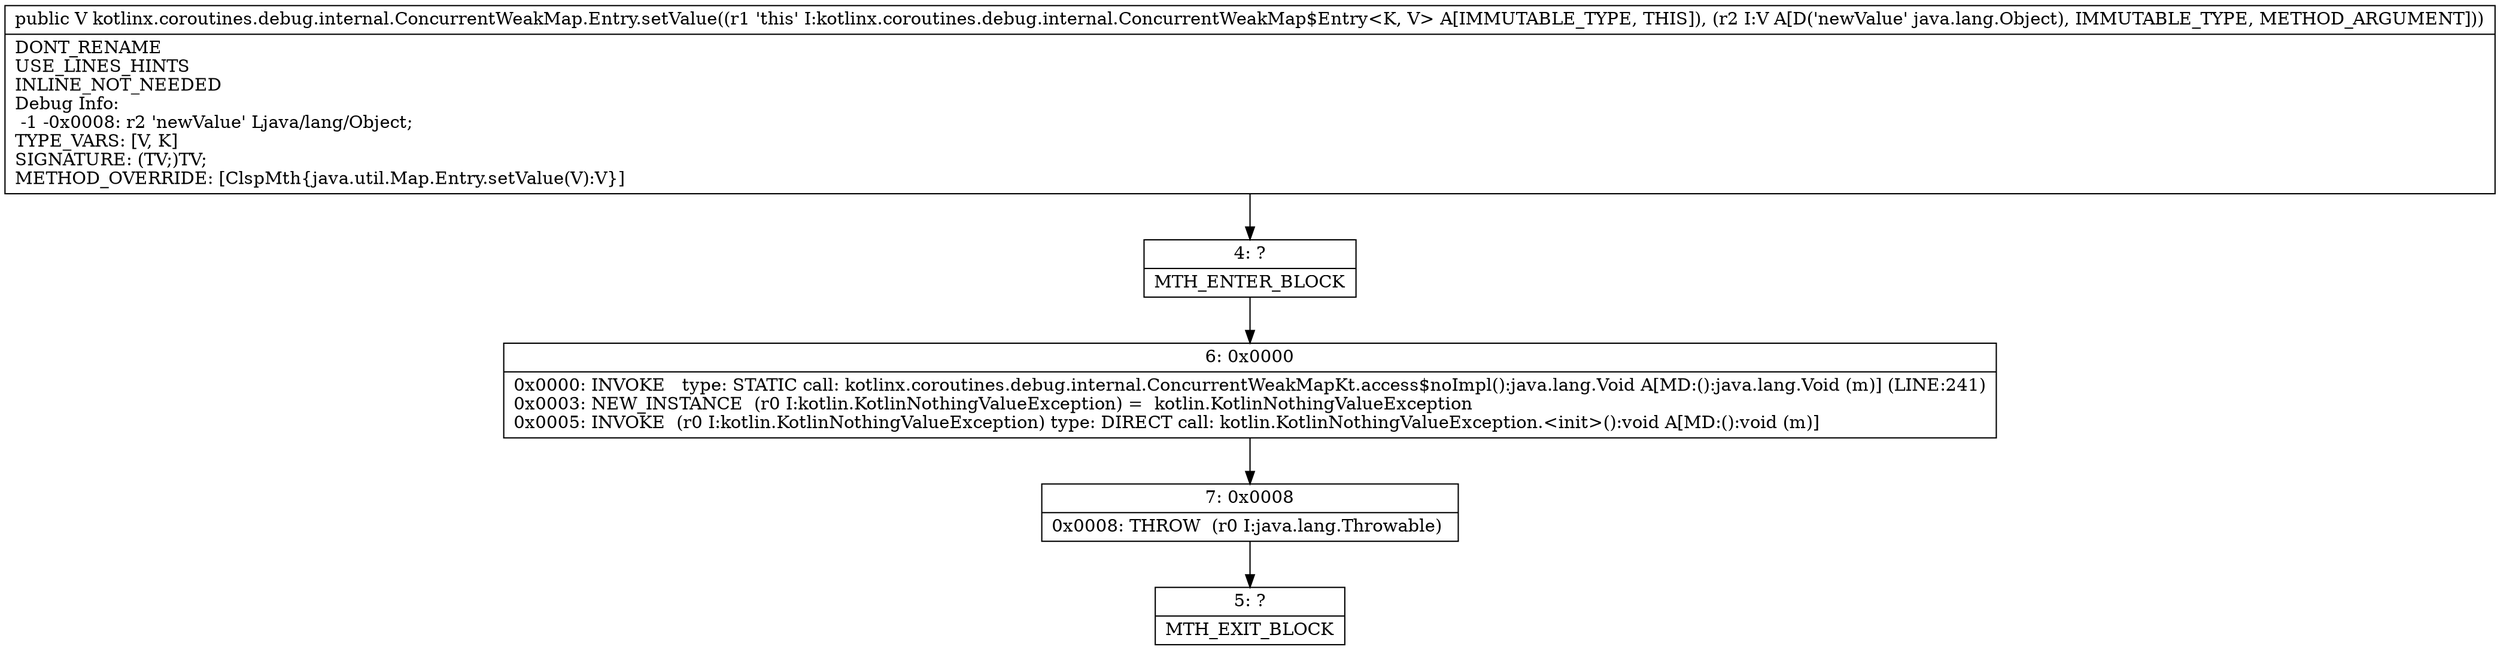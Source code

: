 digraph "CFG forkotlinx.coroutines.debug.internal.ConcurrentWeakMap.Entry.setValue(Ljava\/lang\/Object;)Ljava\/lang\/Object;" {
Node_4 [shape=record,label="{4\:\ ?|MTH_ENTER_BLOCK\l}"];
Node_6 [shape=record,label="{6\:\ 0x0000|0x0000: INVOKE   type: STATIC call: kotlinx.coroutines.debug.internal.ConcurrentWeakMapKt.access$noImpl():java.lang.Void A[MD:():java.lang.Void (m)] (LINE:241)\l0x0003: NEW_INSTANCE  (r0 I:kotlin.KotlinNothingValueException) =  kotlin.KotlinNothingValueException \l0x0005: INVOKE  (r0 I:kotlin.KotlinNothingValueException) type: DIRECT call: kotlin.KotlinNothingValueException.\<init\>():void A[MD:():void (m)]\l}"];
Node_7 [shape=record,label="{7\:\ 0x0008|0x0008: THROW  (r0 I:java.lang.Throwable) \l}"];
Node_5 [shape=record,label="{5\:\ ?|MTH_EXIT_BLOCK\l}"];
MethodNode[shape=record,label="{public V kotlinx.coroutines.debug.internal.ConcurrentWeakMap.Entry.setValue((r1 'this' I:kotlinx.coroutines.debug.internal.ConcurrentWeakMap$Entry\<K, V\> A[IMMUTABLE_TYPE, THIS]), (r2 I:V A[D('newValue' java.lang.Object), IMMUTABLE_TYPE, METHOD_ARGUMENT]))  | DONT_RENAME\lUSE_LINES_HINTS\lINLINE_NOT_NEEDED\lDebug Info:\l  \-1 \-0x0008: r2 'newValue' Ljava\/lang\/Object;\lTYPE_VARS: [V, K]\lSIGNATURE: (TV;)TV;\lMETHOD_OVERRIDE: [ClspMth\{java.util.Map.Entry.setValue(V):V\}]\l}"];
MethodNode -> Node_4;Node_4 -> Node_6;
Node_6 -> Node_7;
Node_7 -> Node_5;
}

